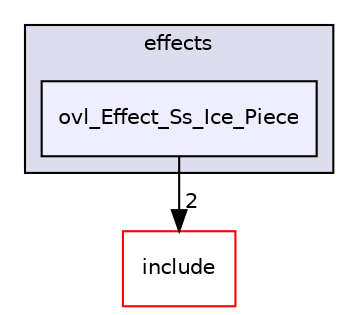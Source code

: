 digraph "src/overlays/effects/ovl_Effect_Ss_Ice_Piece" {
  compound=true
  node [ fontsize="10", fontname="Helvetica"];
  edge [ labelfontsize="10", labelfontname="Helvetica"];
  subgraph clusterdir_d7d63ed29fdd4206bb68b2cd46ee04ef {
    graph [ bgcolor="#ddddee", pencolor="black", label="effects" fontname="Helvetica", fontsize="10", URL="dir_d7d63ed29fdd4206bb68b2cd46ee04ef.html"]
  dir_0e1cf884d4e909712eeead46fae53aeb [shape=box, label="ovl_Effect_Ss_Ice_Piece", style="filled", fillcolor="#eeeeff", pencolor="black", URL="dir_0e1cf884d4e909712eeead46fae53aeb.html"];
  }
  dir_d44c64559bbebec7f509842c48db8b23 [shape=box label="include" fillcolor="white" style="filled" color="red" URL="dir_d44c64559bbebec7f509842c48db8b23.html"];
  dir_0e1cf884d4e909712eeead46fae53aeb->dir_d44c64559bbebec7f509842c48db8b23 [headlabel="2", labeldistance=1.5 headhref="dir_000466_000000.html"];
}
